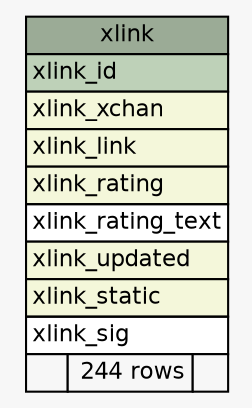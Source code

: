 // dot 2.26.3 on Linux 3.2.0-4-686-pae
// SchemaSpy rev 590
digraph "xlink" {
  graph [
    rankdir="RL"
    bgcolor="#f7f7f7"
    nodesep="0.18"
    ranksep="0.46"
    fontname="Helvetica"
    fontsize="11"
  ];
  node [
    fontname="Helvetica"
    fontsize="11"
    shape="plaintext"
  ];
  edge [
    arrowsize="0.8"
  ];
  "xlink" [
    label=<
    <TABLE BORDER="0" CELLBORDER="1" CELLSPACING="0" BGCOLOR="#ffffff">
      <TR><TD COLSPAN="3" BGCOLOR="#9bab96" ALIGN="CENTER">xlink</TD></TR>
      <TR><TD PORT="xlink_id" COLSPAN="3" BGCOLOR="#bed1b8" ALIGN="LEFT">xlink_id</TD></TR>
      <TR><TD PORT="xlink_xchan" COLSPAN="3" BGCOLOR="#f4f7da" ALIGN="LEFT">xlink_xchan</TD></TR>
      <TR><TD PORT="xlink_link" COLSPAN="3" BGCOLOR="#f4f7da" ALIGN="LEFT">xlink_link</TD></TR>
      <TR><TD PORT="xlink_rating" COLSPAN="3" BGCOLOR="#f4f7da" ALIGN="LEFT">xlink_rating</TD></TR>
      <TR><TD PORT="xlink_rating_text" COLSPAN="3" ALIGN="LEFT">xlink_rating_text</TD></TR>
      <TR><TD PORT="xlink_updated" COLSPAN="3" BGCOLOR="#f4f7da" ALIGN="LEFT">xlink_updated</TD></TR>
      <TR><TD PORT="xlink_static" COLSPAN="3" BGCOLOR="#f4f7da" ALIGN="LEFT">xlink_static</TD></TR>
      <TR><TD PORT="xlink_sig" COLSPAN="3" ALIGN="LEFT">xlink_sig</TD></TR>
      <TR><TD ALIGN="LEFT" BGCOLOR="#f7f7f7">  </TD><TD ALIGN="RIGHT" BGCOLOR="#f7f7f7">244 rows</TD><TD ALIGN="RIGHT" BGCOLOR="#f7f7f7">  </TD></TR>
    </TABLE>>
    URL="tables/xlink.html"
    tooltip="xlink"
  ];
}
